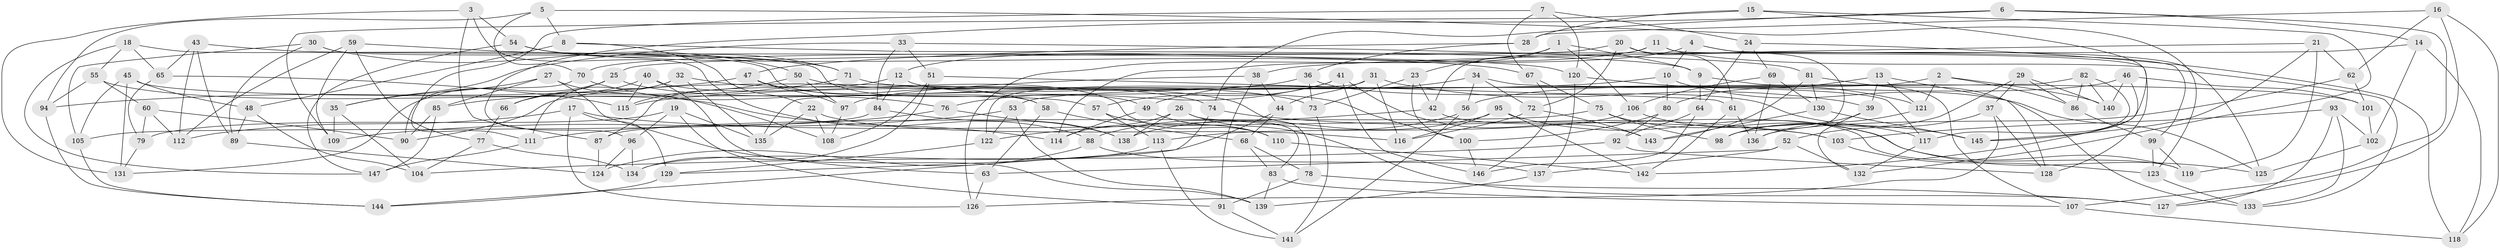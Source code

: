 // Generated by graph-tools (version 1.1) at 2025/38/03/09/25 02:38:14]
// undirected, 147 vertices, 294 edges
graph export_dot {
graph [start="1"]
  node [color=gray90,style=filled];
  1;
  2;
  3;
  4;
  5;
  6;
  7;
  8;
  9;
  10;
  11;
  12;
  13;
  14;
  15;
  16;
  17;
  18;
  19;
  20;
  21;
  22;
  23;
  24;
  25;
  26;
  27;
  28;
  29;
  30;
  31;
  32;
  33;
  34;
  35;
  36;
  37;
  38;
  39;
  40;
  41;
  42;
  43;
  44;
  45;
  46;
  47;
  48;
  49;
  50;
  51;
  52;
  53;
  54;
  55;
  56;
  57;
  58;
  59;
  60;
  61;
  62;
  63;
  64;
  65;
  66;
  67;
  68;
  69;
  70;
  71;
  72;
  73;
  74;
  75;
  76;
  77;
  78;
  79;
  80;
  81;
  82;
  83;
  84;
  85;
  86;
  87;
  88;
  89;
  90;
  91;
  92;
  93;
  94;
  95;
  96;
  97;
  98;
  99;
  100;
  101;
  102;
  103;
  104;
  105;
  106;
  107;
  108;
  109;
  110;
  111;
  112;
  113;
  114;
  115;
  116;
  117;
  118;
  119;
  120;
  121;
  122;
  123;
  124;
  125;
  126;
  127;
  128;
  129;
  130;
  131;
  132;
  133;
  134;
  135;
  136;
  137;
  138;
  139;
  140;
  141;
  142;
  143;
  144;
  145;
  146;
  147;
  1 -- 126;
  1 -- 9;
  1 -- 23;
  1 -- 106;
  2 -- 140;
  2 -- 86;
  2 -- 53;
  2 -- 121;
  3 -- 131;
  3 -- 87;
  3 -- 88;
  3 -- 54;
  4 -- 99;
  4 -- 114;
  4 -- 125;
  4 -- 10;
  5 -- 94;
  5 -- 8;
  5 -- 70;
  5 -- 123;
  6 -- 96;
  6 -- 74;
  6 -- 14;
  6 -- 107;
  7 -- 67;
  7 -- 111;
  7 -- 24;
  7 -- 120;
  8 -- 22;
  8 -- 9;
  8 -- 48;
  9 -- 64;
  9 -- 107;
  10 -- 80;
  10 -- 115;
  10 -- 125;
  11 -- 128;
  11 -- 12;
  11 -- 42;
  11 -- 133;
  12 -- 84;
  12 -- 100;
  12 -- 87;
  13 -- 121;
  13 -- 128;
  13 -- 80;
  13 -- 39;
  14 -- 102;
  14 -- 118;
  14 -- 25;
  15 -- 28;
  15 -- 145;
  15 -- 109;
  15 -- 132;
  16 -- 127;
  16 -- 28;
  16 -- 62;
  16 -- 118;
  17 -- 103;
  17 -- 112;
  17 -- 126;
  17 -- 129;
  18 -- 65;
  18 -- 58;
  18 -- 147;
  18 -- 55;
  19 -- 91;
  19 -- 135;
  19 -- 79;
  19 -- 96;
  20 -- 98;
  20 -- 72;
  20 -- 61;
  20 -- 70;
  21 -- 62;
  21 -- 38;
  21 -- 119;
  21 -- 145;
  22 -- 108;
  22 -- 135;
  22 -- 116;
  23 -- 42;
  23 -- 100;
  23 -- 73;
  24 -- 69;
  24 -- 118;
  24 -- 64;
  25 -- 66;
  25 -- 131;
  25 -- 73;
  26 -- 83;
  26 -- 127;
  26 -- 114;
  26 -- 138;
  27 -- 63;
  27 -- 108;
  27 -- 85;
  27 -- 35;
  28 -- 47;
  28 -- 36;
  29 -- 37;
  29 -- 86;
  29 -- 98;
  29 -- 140;
  30 -- 50;
  30 -- 105;
  30 -- 89;
  30 -- 49;
  31 -- 44;
  31 -- 116;
  31 -- 122;
  31 -- 39;
  32 -- 74;
  32 -- 135;
  32 -- 66;
  32 -- 111;
  33 -- 81;
  33 -- 35;
  33 -- 51;
  33 -- 84;
  34 -- 117;
  34 -- 72;
  34 -- 49;
  34 -- 56;
  35 -- 104;
  35 -- 109;
  36 -- 73;
  36 -- 145;
  36 -- 90;
  37 -- 52;
  37 -- 126;
  37 -- 128;
  38 -- 97;
  38 -- 91;
  38 -- 44;
  39 -- 98;
  39 -- 132;
  40 -- 115;
  40 -- 66;
  40 -- 139;
  40 -- 110;
  41 -- 146;
  41 -- 57;
  41 -- 76;
  41 -- 143;
  42 -- 122;
  42 -- 119;
  43 -- 120;
  43 -- 89;
  43 -- 112;
  43 -- 65;
  44 -- 68;
  44 -- 129;
  45 -- 48;
  45 -- 105;
  45 -- 57;
  45 -- 131;
  46 -- 142;
  46 -- 56;
  46 -- 101;
  46 -- 140;
  47 -- 94;
  47 -- 97;
  47 -- 58;
  48 -- 89;
  48 -- 104;
  49 -- 114;
  49 -- 110;
  50 -- 115;
  50 -- 78;
  50 -- 97;
  51 -- 61;
  51 -- 108;
  51 -- 134;
  52 -- 132;
  52 -- 137;
  52 -- 63;
  53 -- 122;
  53 -- 139;
  53 -- 109;
  54 -- 71;
  54 -- 147;
  54 -- 67;
  55 -- 114;
  55 -- 60;
  55 -- 94;
  56 -- 88;
  56 -- 141;
  57 -- 110;
  57 -- 113;
  58 -- 68;
  58 -- 63;
  59 -- 109;
  59 -- 112;
  59 -- 71;
  59 -- 77;
  60 -- 112;
  60 -- 90;
  60 -- 79;
  61 -- 136;
  61 -- 142;
  62 -- 136;
  62 -- 101;
  63 -- 126;
  64 -- 92;
  64 -- 146;
  65 -- 115;
  65 -- 79;
  66 -- 77;
  67 -- 75;
  67 -- 146;
  68 -- 83;
  68 -- 78;
  69 -- 130;
  69 -- 136;
  69 -- 106;
  70 -- 90;
  70 -- 76;
  71 -- 101;
  71 -- 85;
  72 -- 143;
  72 -- 116;
  73 -- 141;
  74 -- 103;
  74 -- 144;
  75 -- 119;
  75 -- 87;
  75 -- 98;
  76 -- 138;
  76 -- 111;
  77 -- 134;
  77 -- 104;
  78 -- 127;
  78 -- 91;
  79 -- 131;
  80 -- 92;
  80 -- 100;
  81 -- 133;
  81 -- 143;
  81 -- 130;
  82 -- 86;
  82 -- 140;
  82 -- 117;
  82 -- 135;
  83 -- 139;
  83 -- 107;
  84 -- 138;
  84 -- 105;
  85 -- 147;
  85 -- 90;
  86 -- 99;
  87 -- 124;
  88 -- 137;
  88 -- 124;
  89 -- 124;
  91 -- 141;
  92 -- 104;
  92 -- 128;
  93 -- 127;
  93 -- 103;
  93 -- 102;
  93 -- 133;
  94 -- 144;
  95 -- 116;
  95 -- 125;
  95 -- 138;
  95 -- 142;
  96 -- 124;
  96 -- 134;
  97 -- 108;
  99 -- 123;
  99 -- 119;
  100 -- 146;
  101 -- 102;
  102 -- 125;
  103 -- 123;
  105 -- 144;
  106 -- 117;
  106 -- 113;
  107 -- 118;
  110 -- 142;
  111 -- 147;
  113 -- 141;
  113 -- 134;
  117 -- 132;
  120 -- 121;
  120 -- 137;
  121 -- 136;
  122 -- 129;
  123 -- 133;
  129 -- 144;
  130 -- 143;
  130 -- 145;
  137 -- 139;
}
